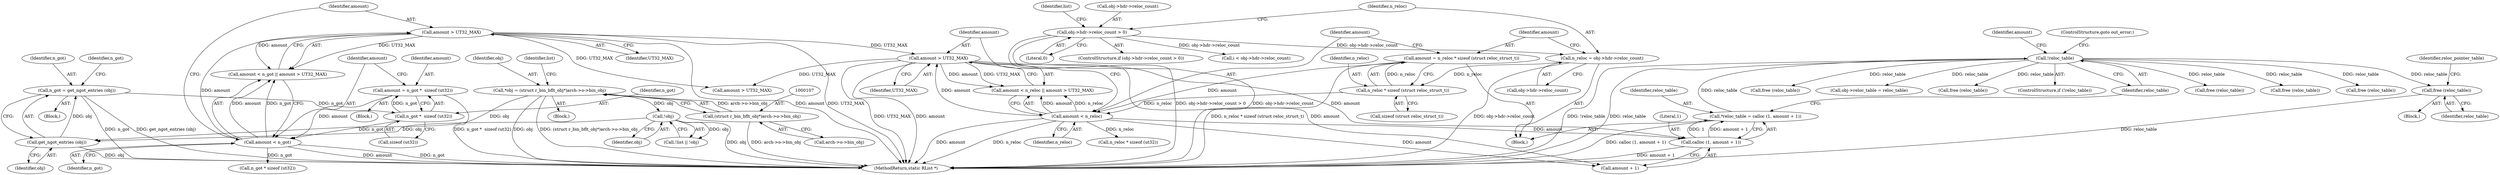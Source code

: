 digraph "0_radare2_72794dc3523bbd5bb370de3c5857cb736c387e18_0@API" {
"1000384" [label="(Call,free (reloc_table))"];
"1000324" [label="(Call,!reloc_table)"];
"1000316" [label="(Call,*reloc_table = calloc (1, amount + 1))"];
"1000318" [label="(Call,calloc (1, amount + 1))"];
"1000310" [label="(Call,amount > UT32_MAX)"];
"1000307" [label="(Call,amount < n_reloc)"];
"1000299" [label="(Call,amount = n_reloc * sizeof (struct reloc_struct_t))"];
"1000301" [label="(Call,n_reloc * sizeof (struct reloc_struct_t))"];
"1000292" [label="(Call,n_reloc = obj->hdr->reloc_count)"];
"1000283" [label="(Call,obj->hdr->reloc_count > 0)"];
"1000162" [label="(Call,amount > UT32_MAX)"];
"1000159" [label="(Call,amount < n_got)"];
"1000151" [label="(Call,amount = n_got *  sizeof (ut32))"];
"1000153" [label="(Call,n_got *  sizeof (ut32))"];
"1000144" [label="(Call,n_got = get_ngot_entries (obj))"];
"1000146" [label="(Call,get_ngot_entries (obj))"];
"1000104" [label="(Call,*obj = (struct r_bin_bflt_obj*)arch->o->bin_obj)"];
"1000106" [label="(Call,(struct r_bin_bflt_obj*)arch->o->bin_obj)"];
"1000128" [label="(Call,!obj)"];
"1000312" [label="(Identifier,UT32_MAX)"];
"1000150" [label="(Block,)"];
"1000318" [label="(Call,calloc (1, amount + 1))"];
"1000316" [label="(Call,*reloc_table = calloc (1, amount + 1))"];
"1000283" [label="(Call,obj->hdr->reloc_count > 0)"];
"1000307" [label="(Call,amount < n_reloc)"];
"1000308" [label="(Identifier,amount)"];
"1000289" [label="(Literal,0)"];
"1000149" [label="(Identifier,n_got)"];
"1000151" [label="(Call,amount = n_got *  sizeof (ut32))"];
"1000102" [label="(Block,)"];
"1000162" [label="(Call,amount > UT32_MAX)"];
"1000339" [label="(Call,amount > UT32_MAX)"];
"1000160" [label="(Identifier,amount)"];
"1000153" [label="(Call,n_got *  sizeof (ut32))"];
"1000303" [label="(Call,sizeof (struct reloc_struct_t))"];
"1000146" [label="(Call,get_ngot_entries (obj))"];
"1000147" [label="(Identifier,obj)"];
"1000324" [label="(Call,!reloc_table)"];
"1000387" [label="(Identifier,reloc_pointer_table)"];
"1000129" [label="(Identifier,obj)"];
"1000323" [label="(ControlStructure,if (!reloc_table))"];
"1000294" [label="(Call,obj->hdr->reloc_count)"];
"1000317" [label="(Identifier,reloc_table)"];
"1000329" [label="(Identifier,amount)"];
"1000327" [label="(ControlStructure,goto out_error;)"];
"1000306" [label="(Call,amount < n_reloc || amount > UT32_MAX)"];
"1000330" [label="(Call,n_reloc * sizeof (ut32))"];
"1000164" [label="(Identifier,UT32_MAX)"];
"1000383" [label="(Block,)"];
"1000152" [label="(Identifier,amount)"];
"1000302" [label="(Identifier,n_reloc)"];
"1000311" [label="(Identifier,amount)"];
"1000300" [label="(Identifier,amount)"];
"1000282" [label="(ControlStructure,if (obj->hdr->reloc_count > 0))"];
"1000292" [label="(Call,n_reloc = obj->hdr->reloc_count)"];
"1000105" [label="(Identifier,obj)"];
"1000125" [label="(Call,!list || !obj)"];
"1000159" [label="(Call,amount < n_got)"];
"1000358" [label="(Call,free (reloc_table))"];
"1000284" [label="(Call,obj->hdr->reloc_count)"];
"1000163" [label="(Identifier,amount)"];
"1000161" [label="(Identifier,n_got)"];
"1000343" [label="(Call,free (reloc_table))"];
"1000143" [label="(Block,)"];
"1000418" [label="(Call,i < obj->hdr->reloc_count)"];
"1000310" [label="(Call,amount > UT32_MAX)"];
"1000115" [label="(Identifier,list)"];
"1000497" [label="(Call,free (reloc_table))"];
"1000293" [label="(Identifier,n_reloc)"];
"1000104" [label="(Call,*obj = (struct r_bin_bflt_obj*)arch->o->bin_obj)"];
"1000384" [label="(Call,free (reloc_table))"];
"1000562" [label="(Identifier,list)"];
"1000106" [label="(Call,(struct r_bin_bflt_obj*)arch->o->bin_obj)"];
"1000155" [label="(Call,sizeof (ut32))"];
"1000319" [label="(Literal,1)"];
"1000301" [label="(Call,n_reloc * sizeof (struct reloc_struct_t))"];
"1000158" [label="(Call,amount < n_got || amount > UT32_MAX)"];
"1000128" [label="(Call,!obj)"];
"1000299" [label="(Call,amount = n_reloc * sizeof (struct reloc_struct_t))"];
"1000385" [label="(Identifier,reloc_table)"];
"1000568" [label="(MethodReturn,static RList *)"];
"1000471" [label="(Call,free (reloc_table))"];
"1000145" [label="(Identifier,n_got)"];
"1000154" [label="(Identifier,n_got)"];
"1000172" [label="(Call,n_got * sizeof (ut32))"];
"1000108" [label="(Call,arch->o->bin_obj)"];
"1000556" [label="(Call,obj->reloc_table = reloc_table)"];
"1000409" [label="(Call,free (reloc_table))"];
"1000325" [label="(Identifier,reloc_table)"];
"1000290" [label="(Block,)"];
"1000320" [label="(Call,amount + 1)"];
"1000309" [label="(Identifier,n_reloc)"];
"1000144" [label="(Call,n_got = get_ngot_entries (obj))"];
"1000384" -> "1000383"  [label="AST: "];
"1000384" -> "1000385"  [label="CFG: "];
"1000385" -> "1000384"  [label="AST: "];
"1000387" -> "1000384"  [label="CFG: "];
"1000384" -> "1000568"  [label="DDG: reloc_table"];
"1000324" -> "1000384"  [label="DDG: reloc_table"];
"1000324" -> "1000323"  [label="AST: "];
"1000324" -> "1000325"  [label="CFG: "];
"1000325" -> "1000324"  [label="AST: "];
"1000327" -> "1000324"  [label="CFG: "];
"1000329" -> "1000324"  [label="CFG: "];
"1000324" -> "1000568"  [label="DDG: !reloc_table"];
"1000324" -> "1000568"  [label="DDG: reloc_table"];
"1000316" -> "1000324"  [label="DDG: reloc_table"];
"1000324" -> "1000343"  [label="DDG: reloc_table"];
"1000324" -> "1000358"  [label="DDG: reloc_table"];
"1000324" -> "1000409"  [label="DDG: reloc_table"];
"1000324" -> "1000471"  [label="DDG: reloc_table"];
"1000324" -> "1000497"  [label="DDG: reloc_table"];
"1000324" -> "1000556"  [label="DDG: reloc_table"];
"1000316" -> "1000290"  [label="AST: "];
"1000316" -> "1000318"  [label="CFG: "];
"1000317" -> "1000316"  [label="AST: "];
"1000318" -> "1000316"  [label="AST: "];
"1000325" -> "1000316"  [label="CFG: "];
"1000316" -> "1000568"  [label="DDG: calloc (1, amount + 1)"];
"1000318" -> "1000316"  [label="DDG: 1"];
"1000318" -> "1000316"  [label="DDG: amount + 1"];
"1000318" -> "1000320"  [label="CFG: "];
"1000319" -> "1000318"  [label="AST: "];
"1000320" -> "1000318"  [label="AST: "];
"1000318" -> "1000568"  [label="DDG: amount + 1"];
"1000310" -> "1000318"  [label="DDG: amount"];
"1000307" -> "1000318"  [label="DDG: amount"];
"1000310" -> "1000306"  [label="AST: "];
"1000310" -> "1000312"  [label="CFG: "];
"1000311" -> "1000310"  [label="AST: "];
"1000312" -> "1000310"  [label="AST: "];
"1000306" -> "1000310"  [label="CFG: "];
"1000310" -> "1000568"  [label="DDG: UT32_MAX"];
"1000310" -> "1000568"  [label="DDG: amount"];
"1000310" -> "1000306"  [label="DDG: amount"];
"1000310" -> "1000306"  [label="DDG: UT32_MAX"];
"1000307" -> "1000310"  [label="DDG: amount"];
"1000162" -> "1000310"  [label="DDG: UT32_MAX"];
"1000310" -> "1000320"  [label="DDG: amount"];
"1000310" -> "1000339"  [label="DDG: UT32_MAX"];
"1000307" -> "1000306"  [label="AST: "];
"1000307" -> "1000309"  [label="CFG: "];
"1000308" -> "1000307"  [label="AST: "];
"1000309" -> "1000307"  [label="AST: "];
"1000311" -> "1000307"  [label="CFG: "];
"1000306" -> "1000307"  [label="CFG: "];
"1000307" -> "1000568"  [label="DDG: n_reloc"];
"1000307" -> "1000568"  [label="DDG: amount"];
"1000307" -> "1000306"  [label="DDG: amount"];
"1000307" -> "1000306"  [label="DDG: n_reloc"];
"1000299" -> "1000307"  [label="DDG: amount"];
"1000301" -> "1000307"  [label="DDG: n_reloc"];
"1000307" -> "1000320"  [label="DDG: amount"];
"1000307" -> "1000330"  [label="DDG: n_reloc"];
"1000299" -> "1000290"  [label="AST: "];
"1000299" -> "1000301"  [label="CFG: "];
"1000300" -> "1000299"  [label="AST: "];
"1000301" -> "1000299"  [label="AST: "];
"1000308" -> "1000299"  [label="CFG: "];
"1000299" -> "1000568"  [label="DDG: n_reloc * sizeof (struct reloc_struct_t)"];
"1000301" -> "1000299"  [label="DDG: n_reloc"];
"1000301" -> "1000303"  [label="CFG: "];
"1000302" -> "1000301"  [label="AST: "];
"1000303" -> "1000301"  [label="AST: "];
"1000292" -> "1000301"  [label="DDG: n_reloc"];
"1000292" -> "1000290"  [label="AST: "];
"1000292" -> "1000294"  [label="CFG: "];
"1000293" -> "1000292"  [label="AST: "];
"1000294" -> "1000292"  [label="AST: "];
"1000300" -> "1000292"  [label="CFG: "];
"1000292" -> "1000568"  [label="DDG: obj->hdr->reloc_count"];
"1000283" -> "1000292"  [label="DDG: obj->hdr->reloc_count"];
"1000283" -> "1000282"  [label="AST: "];
"1000283" -> "1000289"  [label="CFG: "];
"1000284" -> "1000283"  [label="AST: "];
"1000289" -> "1000283"  [label="AST: "];
"1000293" -> "1000283"  [label="CFG: "];
"1000562" -> "1000283"  [label="CFG: "];
"1000283" -> "1000568"  [label="DDG: obj->hdr->reloc_count"];
"1000283" -> "1000568"  [label="DDG: obj->hdr->reloc_count > 0"];
"1000283" -> "1000418"  [label="DDG: obj->hdr->reloc_count"];
"1000162" -> "1000158"  [label="AST: "];
"1000162" -> "1000164"  [label="CFG: "];
"1000163" -> "1000162"  [label="AST: "];
"1000164" -> "1000162"  [label="AST: "];
"1000158" -> "1000162"  [label="CFG: "];
"1000162" -> "1000568"  [label="DDG: UT32_MAX"];
"1000162" -> "1000568"  [label="DDG: amount"];
"1000162" -> "1000158"  [label="DDG: amount"];
"1000162" -> "1000158"  [label="DDG: UT32_MAX"];
"1000159" -> "1000162"  [label="DDG: amount"];
"1000162" -> "1000339"  [label="DDG: UT32_MAX"];
"1000159" -> "1000158"  [label="AST: "];
"1000159" -> "1000161"  [label="CFG: "];
"1000160" -> "1000159"  [label="AST: "];
"1000161" -> "1000159"  [label="AST: "];
"1000163" -> "1000159"  [label="CFG: "];
"1000158" -> "1000159"  [label="CFG: "];
"1000159" -> "1000568"  [label="DDG: amount"];
"1000159" -> "1000568"  [label="DDG: n_got"];
"1000159" -> "1000158"  [label="DDG: amount"];
"1000159" -> "1000158"  [label="DDG: n_got"];
"1000151" -> "1000159"  [label="DDG: amount"];
"1000153" -> "1000159"  [label="DDG: n_got"];
"1000159" -> "1000172"  [label="DDG: n_got"];
"1000151" -> "1000150"  [label="AST: "];
"1000151" -> "1000153"  [label="CFG: "];
"1000152" -> "1000151"  [label="AST: "];
"1000153" -> "1000151"  [label="AST: "];
"1000160" -> "1000151"  [label="CFG: "];
"1000151" -> "1000568"  [label="DDG: n_got *  sizeof (ut32)"];
"1000153" -> "1000151"  [label="DDG: n_got"];
"1000153" -> "1000155"  [label="CFG: "];
"1000154" -> "1000153"  [label="AST: "];
"1000155" -> "1000153"  [label="AST: "];
"1000144" -> "1000153"  [label="DDG: n_got"];
"1000144" -> "1000143"  [label="AST: "];
"1000144" -> "1000146"  [label="CFG: "];
"1000145" -> "1000144"  [label="AST: "];
"1000146" -> "1000144"  [label="AST: "];
"1000149" -> "1000144"  [label="CFG: "];
"1000144" -> "1000568"  [label="DDG: n_got"];
"1000144" -> "1000568"  [label="DDG: get_ngot_entries (obj)"];
"1000146" -> "1000144"  [label="DDG: obj"];
"1000146" -> "1000147"  [label="CFG: "];
"1000147" -> "1000146"  [label="AST: "];
"1000146" -> "1000568"  [label="DDG: obj"];
"1000104" -> "1000146"  [label="DDG: obj"];
"1000128" -> "1000146"  [label="DDG: obj"];
"1000104" -> "1000102"  [label="AST: "];
"1000104" -> "1000106"  [label="CFG: "];
"1000105" -> "1000104"  [label="AST: "];
"1000106" -> "1000104"  [label="AST: "];
"1000115" -> "1000104"  [label="CFG: "];
"1000104" -> "1000568"  [label="DDG: obj"];
"1000104" -> "1000568"  [label="DDG: (struct r_bin_bflt_obj*)arch->o->bin_obj"];
"1000106" -> "1000104"  [label="DDG: arch->o->bin_obj"];
"1000104" -> "1000128"  [label="DDG: obj"];
"1000106" -> "1000108"  [label="CFG: "];
"1000107" -> "1000106"  [label="AST: "];
"1000108" -> "1000106"  [label="AST: "];
"1000106" -> "1000568"  [label="DDG: arch->o->bin_obj"];
"1000128" -> "1000125"  [label="AST: "];
"1000128" -> "1000129"  [label="CFG: "];
"1000129" -> "1000128"  [label="AST: "];
"1000125" -> "1000128"  [label="CFG: "];
"1000128" -> "1000568"  [label="DDG: obj"];
"1000128" -> "1000125"  [label="DDG: obj"];
}
